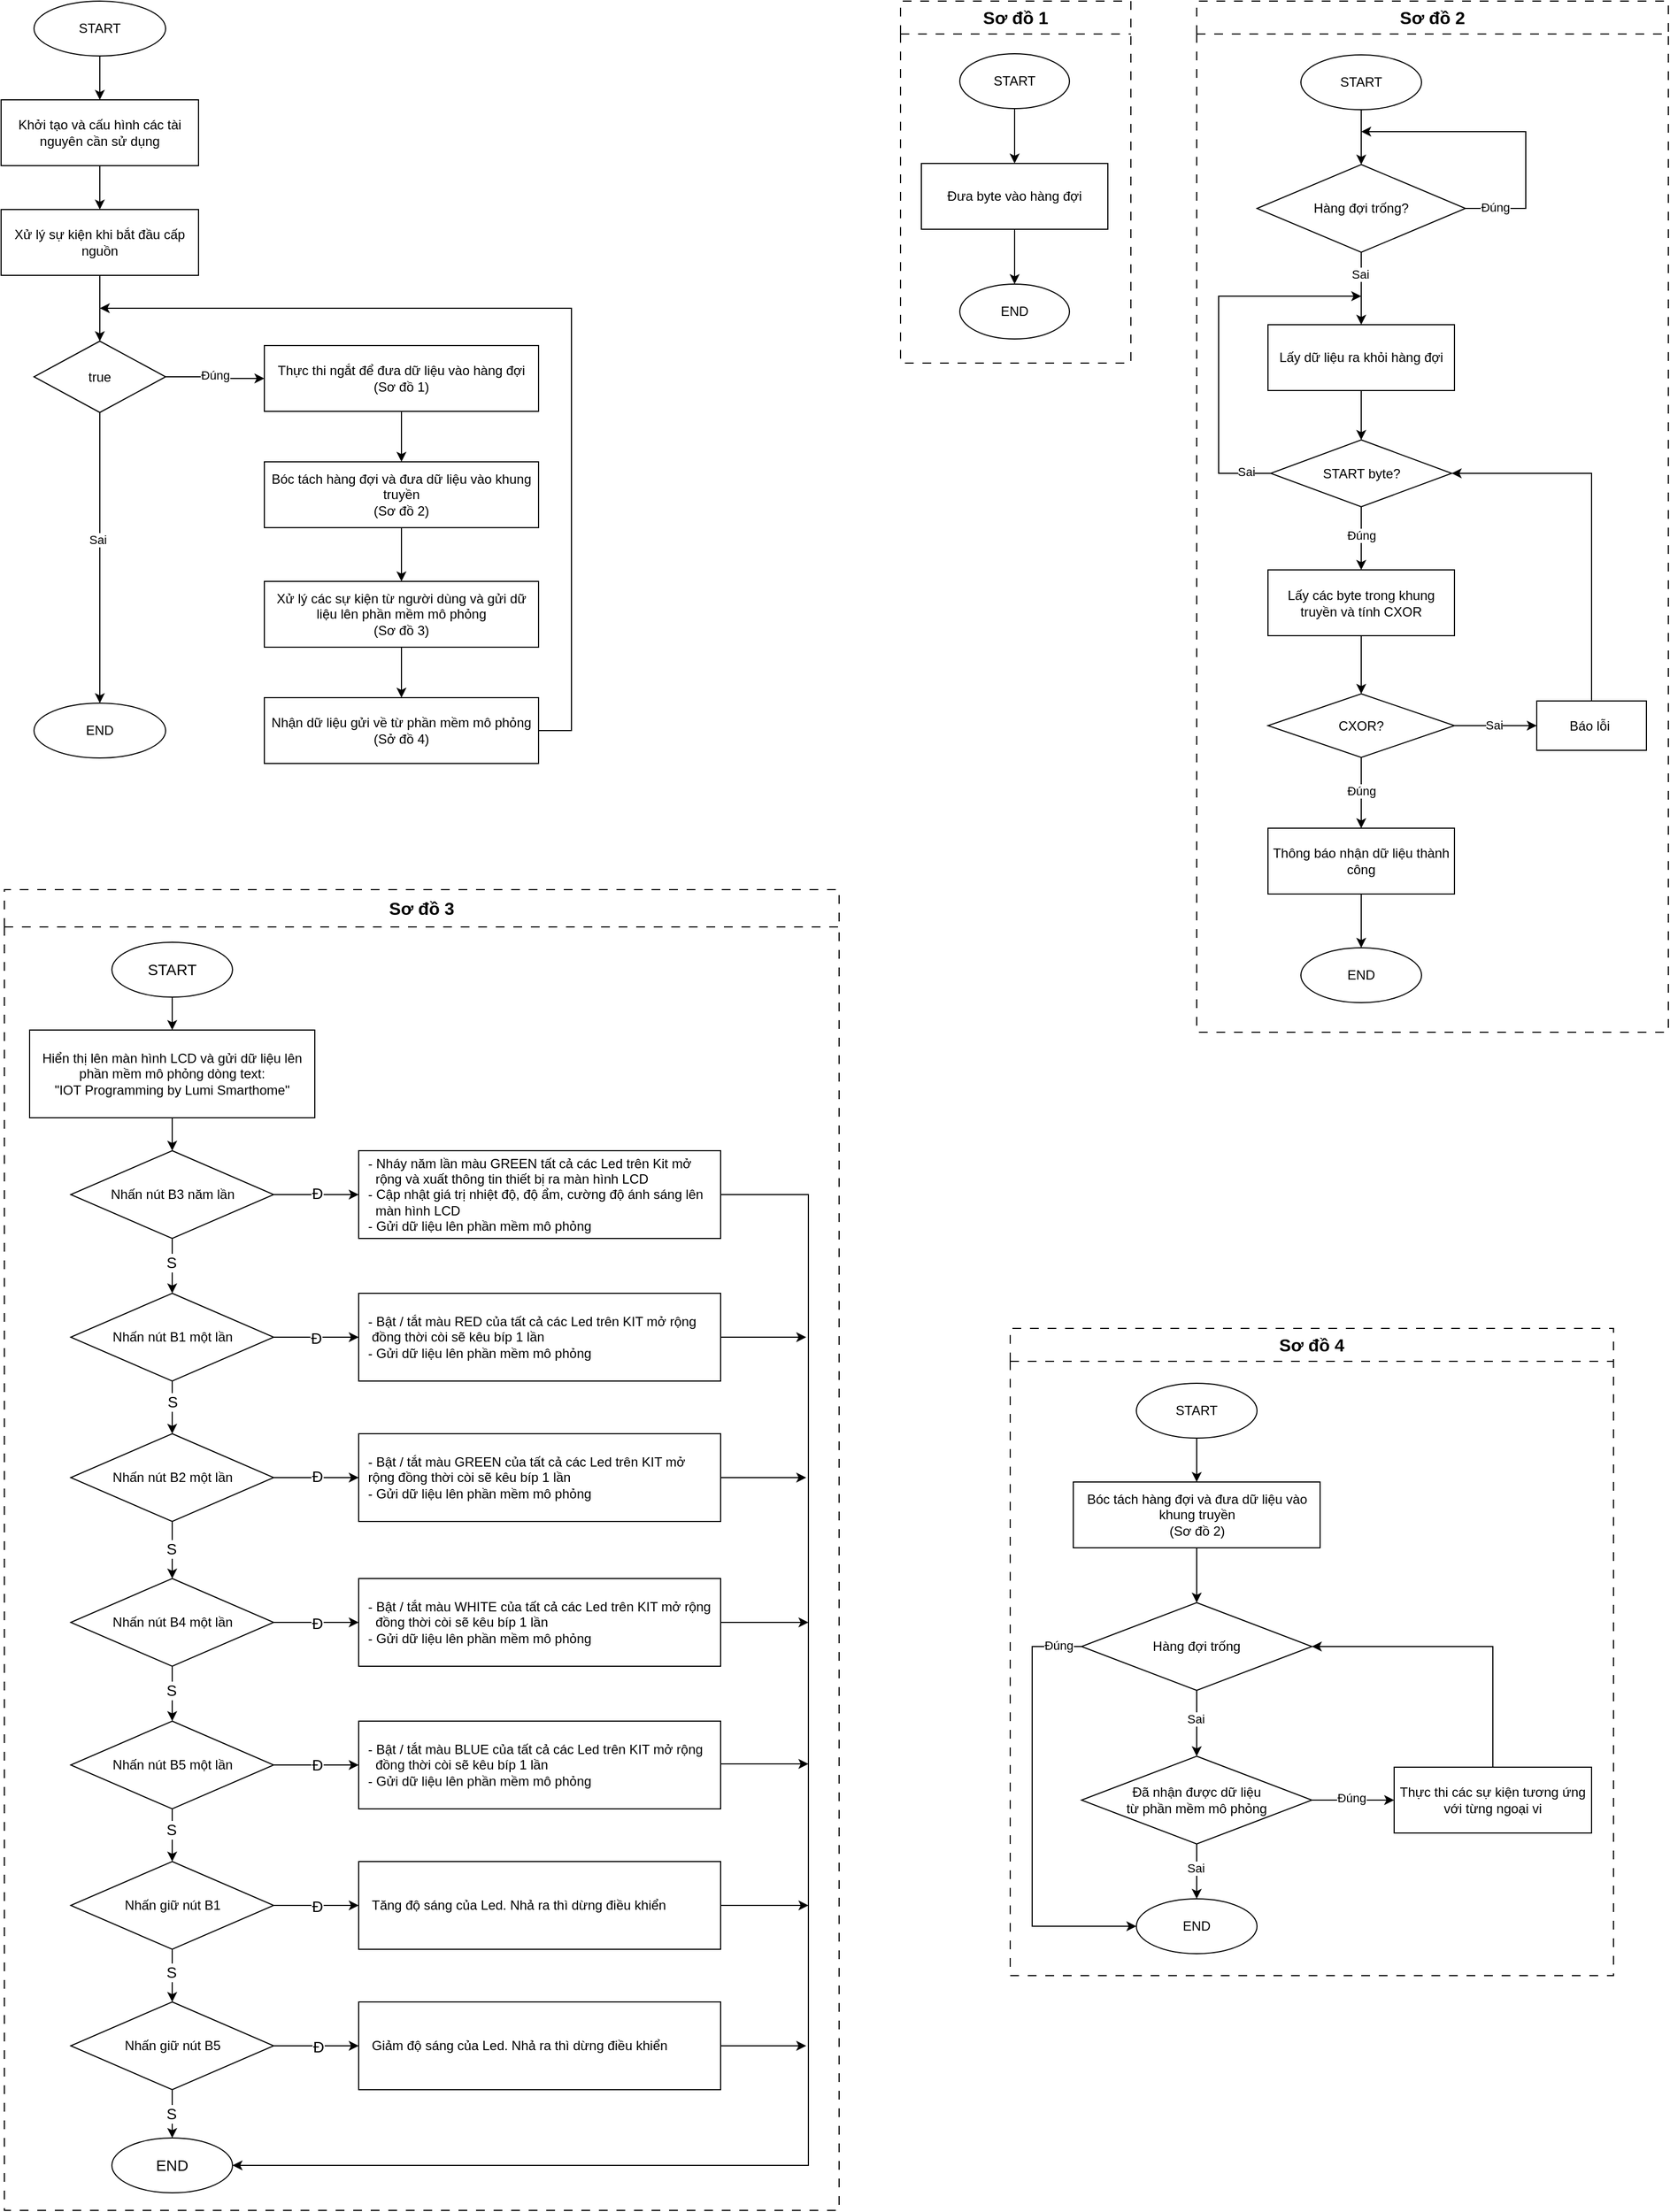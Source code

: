 <mxfile version="23.1.5" type="device">
  <diagram name="Page-1" id="ZgrFGK6Iuj5QVa490Wp9">
    <mxGraphModel dx="880" dy="532" grid="1" gridSize="10" guides="1" tooltips="1" connect="1" arrows="1" fold="1" page="1" pageScale="1" pageWidth="827" pageHeight="1169" math="0" shadow="0">
      <root>
        <mxCell id="0" />
        <mxCell id="1" parent="0" />
        <mxCell id="T24_Zk7rRwI4Qk3dUM36-6" value="&lt;font style=&quot;font-size: 16px;&quot;&gt;Sơ đồ 1&lt;/font&gt;" style="swimlane;whiteSpace=wrap;html=1;dashed=1;dashPattern=8 8;startSize=30;" parent="1" vertex="1">
          <mxGeometry x="850" y="20" width="210" height="330" as="geometry" />
        </mxCell>
        <mxCell id="T24_Zk7rRwI4Qk3dUM36-37" value="" style="group" parent="1" vertex="1" connectable="0">
          <mxGeometry x="30" y="20" width="520" height="695" as="geometry" />
        </mxCell>
        <mxCell id="T24_Zk7rRwI4Qk3dUM36-9" value="START" style="ellipse;whiteSpace=wrap;html=1;" parent="T24_Zk7rRwI4Qk3dUM36-37" vertex="1">
          <mxGeometry x="30" width="120" height="50" as="geometry" />
        </mxCell>
        <mxCell id="T24_Zk7rRwI4Qk3dUM36-10" value="Khởi tạo và cấu hình các tài nguyên cần sử dụng" style="rounded=0;whiteSpace=wrap;html=1;" parent="T24_Zk7rRwI4Qk3dUM36-37" vertex="1">
          <mxGeometry y="90" width="180" height="60" as="geometry" />
        </mxCell>
        <mxCell id="T24_Zk7rRwI4Qk3dUM36-11" value="" style="edgeStyle=orthogonalEdgeStyle;rounded=0;orthogonalLoop=1;jettySize=auto;html=1;" parent="T24_Zk7rRwI4Qk3dUM36-37" source="T24_Zk7rRwI4Qk3dUM36-9" target="T24_Zk7rRwI4Qk3dUM36-10" edge="1">
          <mxGeometry relative="1" as="geometry" />
        </mxCell>
        <mxCell id="T24_Zk7rRwI4Qk3dUM36-12" value="" style="edgeStyle=orthogonalEdgeStyle;rounded=0;orthogonalLoop=1;jettySize=auto;html=1;" parent="T24_Zk7rRwI4Qk3dUM36-37" target="T24_Zk7rRwI4Qk3dUM36-13" edge="1">
          <mxGeometry relative="1" as="geometry">
            <mxPoint x="90" y="230" as="sourcePoint" />
          </mxGeometry>
        </mxCell>
        <mxCell id="T24_Zk7rRwI4Qk3dUM36-13" value="Xử lý sự kiện khi bắt đầu cấp nguồn" style="rounded=0;whiteSpace=wrap;html=1;" parent="T24_Zk7rRwI4Qk3dUM36-37" vertex="1">
          <mxGeometry y="190" width="180" height="60" as="geometry" />
        </mxCell>
        <mxCell id="T24_Zk7rRwI4Qk3dUM36-14" style="edgeStyle=orthogonalEdgeStyle;rounded=0;orthogonalLoop=1;jettySize=auto;html=1;exitX=0.5;exitY=1;exitDx=0;exitDy=0;entryX=0.5;entryY=0;entryDx=0;entryDy=0;" parent="T24_Zk7rRwI4Qk3dUM36-37" source="T24_Zk7rRwI4Qk3dUM36-10" target="T24_Zk7rRwI4Qk3dUM36-13" edge="1">
          <mxGeometry relative="1" as="geometry" />
        </mxCell>
        <mxCell id="T24_Zk7rRwI4Qk3dUM36-15" value="Thực thi ngắt để đưa dữ liệu vào hàng đợi&lt;br&gt;(Sơ đồ 1)" style="rounded=0;whiteSpace=wrap;html=1;" parent="T24_Zk7rRwI4Qk3dUM36-37" vertex="1">
          <mxGeometry x="240" y="314" width="250" height="60" as="geometry" />
        </mxCell>
        <mxCell id="T24_Zk7rRwI4Qk3dUM36-16" style="edgeStyle=orthogonalEdgeStyle;rounded=0;orthogonalLoop=1;jettySize=auto;html=1;exitX=1;exitY=0.5;exitDx=0;exitDy=0;entryX=0;entryY=0.5;entryDx=0;entryDy=0;" parent="T24_Zk7rRwI4Qk3dUM36-37" source="T24_Zk7rRwI4Qk3dUM36-20" target="T24_Zk7rRwI4Qk3dUM36-15" edge="1">
          <mxGeometry relative="1" as="geometry" />
        </mxCell>
        <mxCell id="T24_Zk7rRwI4Qk3dUM36-17" value="Đúng" style="edgeLabel;html=1;align=center;verticalAlign=middle;resizable=0;points=[];" parent="T24_Zk7rRwI4Qk3dUM36-16" vertex="1" connectable="0">
          <mxGeometry x="0.011" y="1" relative="1" as="geometry">
            <mxPoint y="-2" as="offset" />
          </mxGeometry>
        </mxCell>
        <mxCell id="T24_Zk7rRwI4Qk3dUM36-20" value="true" style="rhombus;whiteSpace=wrap;html=1;" parent="T24_Zk7rRwI4Qk3dUM36-37" vertex="1">
          <mxGeometry x="30" y="310" width="120" height="65" as="geometry" />
        </mxCell>
        <mxCell id="T24_Zk7rRwI4Qk3dUM36-21" style="edgeStyle=orthogonalEdgeStyle;rounded=0;orthogonalLoop=1;jettySize=auto;html=1;exitX=0.5;exitY=1;exitDx=0;exitDy=0;entryX=0.5;entryY=0;entryDx=0;entryDy=0;" parent="T24_Zk7rRwI4Qk3dUM36-37" source="T24_Zk7rRwI4Qk3dUM36-13" target="T24_Zk7rRwI4Qk3dUM36-20" edge="1">
          <mxGeometry relative="1" as="geometry" />
        </mxCell>
        <mxCell id="T24_Zk7rRwI4Qk3dUM36-23" value="END" style="ellipse;whiteSpace=wrap;html=1;" parent="T24_Zk7rRwI4Qk3dUM36-37" vertex="1">
          <mxGeometry x="30" y="640" width="120" height="50" as="geometry" />
        </mxCell>
        <mxCell id="T24_Zk7rRwI4Qk3dUM36-18" style="edgeStyle=orthogonalEdgeStyle;rounded=0;orthogonalLoop=1;jettySize=auto;html=1;exitX=0.5;exitY=1;exitDx=0;exitDy=0;entryX=0.5;entryY=0;entryDx=0;entryDy=0;" parent="T24_Zk7rRwI4Qk3dUM36-37" source="T24_Zk7rRwI4Qk3dUM36-20" target="T24_Zk7rRwI4Qk3dUM36-23" edge="1">
          <mxGeometry relative="1" as="geometry">
            <mxPoint x="90" y="530" as="targetPoint" />
          </mxGeometry>
        </mxCell>
        <mxCell id="T24_Zk7rRwI4Qk3dUM36-19" value="Sai" style="edgeLabel;html=1;align=center;verticalAlign=middle;resizable=0;points=[];" parent="T24_Zk7rRwI4Qk3dUM36-18" vertex="1" connectable="0">
          <mxGeometry x="-0.129" y="-2" relative="1" as="geometry">
            <mxPoint as="offset" />
          </mxGeometry>
        </mxCell>
        <mxCell id="T24_Zk7rRwI4Qk3dUM36-26" value="Bóc tách hàng đợi và đưa dữ liệu vào khung truyền&lt;br&gt;(Sơ đồ 2)" style="rounded=0;whiteSpace=wrap;html=1;" parent="T24_Zk7rRwI4Qk3dUM36-37" vertex="1">
          <mxGeometry x="240" y="420" width="250" height="60" as="geometry" />
        </mxCell>
        <mxCell id="T24_Zk7rRwI4Qk3dUM36-27" value="" style="edgeStyle=orthogonalEdgeStyle;rounded=0;orthogonalLoop=1;jettySize=auto;html=1;" parent="T24_Zk7rRwI4Qk3dUM36-37" source="T24_Zk7rRwI4Qk3dUM36-15" target="T24_Zk7rRwI4Qk3dUM36-26" edge="1">
          <mxGeometry relative="1" as="geometry" />
        </mxCell>
        <mxCell id="T24_Zk7rRwI4Qk3dUM36-29" value="Xử lý các sự kiện từ người dùng và gửi dữ liệu lên phần mềm mô phỏng&lt;br&gt;(Sơ đồ 3)" style="rounded=0;whiteSpace=wrap;html=1;" parent="T24_Zk7rRwI4Qk3dUM36-37" vertex="1">
          <mxGeometry x="240" y="529" width="250" height="60" as="geometry" />
        </mxCell>
        <mxCell id="T24_Zk7rRwI4Qk3dUM36-31" value="" style="edgeStyle=orthogonalEdgeStyle;rounded=0;orthogonalLoop=1;jettySize=auto;html=1;" parent="T24_Zk7rRwI4Qk3dUM36-37" source="T24_Zk7rRwI4Qk3dUM36-26" target="T24_Zk7rRwI4Qk3dUM36-29" edge="1">
          <mxGeometry relative="1" as="geometry" />
        </mxCell>
        <mxCell id="T24_Zk7rRwI4Qk3dUM36-34" style="edgeStyle=orthogonalEdgeStyle;rounded=0;orthogonalLoop=1;jettySize=auto;html=1;exitX=1;exitY=0.5;exitDx=0;exitDy=0;" parent="T24_Zk7rRwI4Qk3dUM36-37" source="T24_Zk7rRwI4Qk3dUM36-30" edge="1">
          <mxGeometry relative="1" as="geometry">
            <mxPoint x="90" y="280" as="targetPoint" />
            <Array as="points">
              <mxPoint x="520" y="665" />
              <mxPoint x="520" y="280" />
            </Array>
          </mxGeometry>
        </mxCell>
        <mxCell id="T24_Zk7rRwI4Qk3dUM36-30" value="Nhận dữ liệu gửi về từ phần mềm mô phỏng&lt;br&gt;(Sở đồ 4)" style="rounded=0;whiteSpace=wrap;html=1;" parent="T24_Zk7rRwI4Qk3dUM36-37" vertex="1">
          <mxGeometry x="240" y="635" width="250" height="60" as="geometry" />
        </mxCell>
        <mxCell id="T24_Zk7rRwI4Qk3dUM36-32" value="" style="edgeStyle=orthogonalEdgeStyle;rounded=0;orthogonalLoop=1;jettySize=auto;html=1;" parent="T24_Zk7rRwI4Qk3dUM36-37" source="T24_Zk7rRwI4Qk3dUM36-29" target="T24_Zk7rRwI4Qk3dUM36-30" edge="1">
          <mxGeometry relative="1" as="geometry" />
        </mxCell>
        <mxCell id="T24_Zk7rRwI4Qk3dUM36-68" value="&lt;font style=&quot;font-size: 16px;&quot;&gt;Sơ đồ 2&lt;/font&gt;" style="swimlane;whiteSpace=wrap;html=1;dashed=1;dashPattern=8 8;startSize=30;" parent="1" vertex="1">
          <mxGeometry x="1120" y="20" width="430" height="940" as="geometry" />
        </mxCell>
        <mxCell id="T24_Zk7rRwI4Qk3dUM36-130" value="&lt;font style=&quot;font-size: 16px;&quot;&gt;Sơ đồ 3&lt;/font&gt;" style="swimlane;whiteSpace=wrap;html=1;dashed=1;dashPattern=8 8;startSize=34;" parent="1" vertex="1">
          <mxGeometry x="33" y="830" width="761" height="1204" as="geometry" />
        </mxCell>
        <mxCell id="T24_Zk7rRwI4Qk3dUM36-131" value="" style="group" parent="1" vertex="1" connectable="0">
          <mxGeometry x="56" y="878" width="710" height="1140" as="geometry" />
        </mxCell>
        <mxCell id="T24_Zk7rRwI4Qk3dUM36-70" value="&lt;font style=&quot;font-size: 14px;&quot;&gt;START&lt;/font&gt;" style="ellipse;whiteSpace=wrap;html=1;" parent="T24_Zk7rRwI4Qk3dUM36-131" vertex="1">
          <mxGeometry x="75" width="110" height="50" as="geometry" />
        </mxCell>
        <mxCell id="T24_Zk7rRwI4Qk3dUM36-71" value="Nhấn nút B3 năm lần" style="rhombus;whiteSpace=wrap;html=1;" parent="T24_Zk7rRwI4Qk3dUM36-131" vertex="1">
          <mxGeometry x="37.5" y="190" width="185" height="80" as="geometry" />
        </mxCell>
        <mxCell id="T24_Zk7rRwI4Qk3dUM36-72" value="Nhấn nút B1 một lần" style="rhombus;whiteSpace=wrap;html=1;" parent="T24_Zk7rRwI4Qk3dUM36-131" vertex="1">
          <mxGeometry x="37.5" y="320" width="185" height="80" as="geometry" />
        </mxCell>
        <mxCell id="T24_Zk7rRwI4Qk3dUM36-73" style="edgeStyle=orthogonalEdgeStyle;rounded=0;orthogonalLoop=1;jettySize=auto;html=1;exitX=0.5;exitY=1;exitDx=0;exitDy=0;entryX=0.5;entryY=0;entryDx=0;entryDy=0;" parent="T24_Zk7rRwI4Qk3dUM36-131" source="T24_Zk7rRwI4Qk3dUM36-71" target="T24_Zk7rRwI4Qk3dUM36-72" edge="1">
          <mxGeometry relative="1" as="geometry" />
        </mxCell>
        <mxCell id="T24_Zk7rRwI4Qk3dUM36-74" value="&lt;font style=&quot;font-size: 14px;&quot;&gt;S&lt;/font&gt;" style="edgeLabel;html=1;align=center;verticalAlign=middle;resizable=0;points=[];" parent="T24_Zk7rRwI4Qk3dUM36-73" vertex="1" connectable="0">
          <mxGeometry x="-0.12" relative="1" as="geometry">
            <mxPoint x="-1" as="offset" />
          </mxGeometry>
        </mxCell>
        <mxCell id="T24_Zk7rRwI4Qk3dUM36-76" value="Nhấn nút B2 một lần" style="rhombus;whiteSpace=wrap;html=1;" parent="T24_Zk7rRwI4Qk3dUM36-131" vertex="1">
          <mxGeometry x="37.5" y="448" width="185" height="80" as="geometry" />
        </mxCell>
        <mxCell id="T24_Zk7rRwI4Qk3dUM36-77" value="" style="edgeStyle=orthogonalEdgeStyle;rounded=0;orthogonalLoop=1;jettySize=auto;html=1;" parent="T24_Zk7rRwI4Qk3dUM36-131" source="T24_Zk7rRwI4Qk3dUM36-72" target="T24_Zk7rRwI4Qk3dUM36-76" edge="1">
          <mxGeometry relative="1" as="geometry" />
        </mxCell>
        <mxCell id="T24_Zk7rRwI4Qk3dUM36-78" value="Nhấn nút B4 một lần" style="rhombus;whiteSpace=wrap;html=1;" parent="T24_Zk7rRwI4Qk3dUM36-131" vertex="1">
          <mxGeometry x="37.5" y="580" width="185" height="80" as="geometry" />
        </mxCell>
        <mxCell id="T24_Zk7rRwI4Qk3dUM36-79" style="edgeStyle=orthogonalEdgeStyle;rounded=0;orthogonalLoop=1;jettySize=auto;html=1;exitX=0.5;exitY=1;exitDx=0;exitDy=0;entryX=0.5;entryY=0;entryDx=0;entryDy=0;" parent="T24_Zk7rRwI4Qk3dUM36-131" source="T24_Zk7rRwI4Qk3dUM36-76" target="T24_Zk7rRwI4Qk3dUM36-78" edge="1">
          <mxGeometry relative="1" as="geometry" />
        </mxCell>
        <mxCell id="T24_Zk7rRwI4Qk3dUM36-80" value="&lt;font style=&quot;font-size: 14px;&quot;&gt;S&lt;/font&gt;" style="edgeLabel;html=1;align=center;verticalAlign=middle;resizable=0;points=[];" parent="T24_Zk7rRwI4Qk3dUM36-79" vertex="1" connectable="0">
          <mxGeometry x="-0.038" y="-2" relative="1" as="geometry">
            <mxPoint x="1" as="offset" />
          </mxGeometry>
        </mxCell>
        <mxCell id="T24_Zk7rRwI4Qk3dUM36-81" value="Nhấn nút B5 một lần" style="rhombus;whiteSpace=wrap;html=1;" parent="T24_Zk7rRwI4Qk3dUM36-131" vertex="1">
          <mxGeometry x="37.5" y="710" width="185" height="80" as="geometry" />
        </mxCell>
        <mxCell id="T24_Zk7rRwI4Qk3dUM36-82" style="edgeStyle=orthogonalEdgeStyle;rounded=0;orthogonalLoop=1;jettySize=auto;html=1;exitX=0.5;exitY=1;exitDx=0;exitDy=0;entryX=0.5;entryY=0;entryDx=0;entryDy=0;" parent="T24_Zk7rRwI4Qk3dUM36-131" source="T24_Zk7rRwI4Qk3dUM36-78" target="T24_Zk7rRwI4Qk3dUM36-81" edge="1">
          <mxGeometry relative="1" as="geometry" />
        </mxCell>
        <mxCell id="T24_Zk7rRwI4Qk3dUM36-83" value="&lt;font style=&quot;font-size: 14px;&quot;&gt;S&lt;/font&gt;" style="edgeLabel;html=1;align=center;verticalAlign=middle;resizable=0;points=[];" parent="T24_Zk7rRwI4Qk3dUM36-82" vertex="1" connectable="0">
          <mxGeometry x="-0.12" relative="1" as="geometry">
            <mxPoint x="-1" as="offset" />
          </mxGeometry>
        </mxCell>
        <mxCell id="T24_Zk7rRwI4Qk3dUM36-85" value="Nhấn giữ nút B1" style="rhombus;whiteSpace=wrap;html=1;" parent="T24_Zk7rRwI4Qk3dUM36-131" vertex="1">
          <mxGeometry x="37.5" y="838" width="185" height="80" as="geometry" />
        </mxCell>
        <mxCell id="T24_Zk7rRwI4Qk3dUM36-86" value="" style="edgeStyle=orthogonalEdgeStyle;rounded=0;orthogonalLoop=1;jettySize=auto;html=1;" parent="T24_Zk7rRwI4Qk3dUM36-131" source="T24_Zk7rRwI4Qk3dUM36-81" target="T24_Zk7rRwI4Qk3dUM36-85" edge="1">
          <mxGeometry relative="1" as="geometry" />
        </mxCell>
        <mxCell id="T24_Zk7rRwI4Qk3dUM36-87" value="Nhấn giữ nút B5" style="rhombus;whiteSpace=wrap;html=1;" parent="T24_Zk7rRwI4Qk3dUM36-131" vertex="1">
          <mxGeometry x="37.5" y="966" width="185" height="80" as="geometry" />
        </mxCell>
        <mxCell id="T24_Zk7rRwI4Qk3dUM36-88" style="edgeStyle=orthogonalEdgeStyle;rounded=0;orthogonalLoop=1;jettySize=auto;html=1;exitX=0.5;exitY=1;exitDx=0;exitDy=0;entryX=0.5;entryY=0;entryDx=0;entryDy=0;" parent="T24_Zk7rRwI4Qk3dUM36-131" source="T24_Zk7rRwI4Qk3dUM36-85" target="T24_Zk7rRwI4Qk3dUM36-87" edge="1">
          <mxGeometry relative="1" as="geometry" />
        </mxCell>
        <mxCell id="T24_Zk7rRwI4Qk3dUM36-89" value="&lt;font style=&quot;font-size: 14px;&quot;&gt;S&lt;/font&gt;" style="edgeLabel;html=1;align=center;verticalAlign=middle;resizable=0;points=[];" parent="T24_Zk7rRwI4Qk3dUM36-88" vertex="1" connectable="0">
          <mxGeometry x="-0.125" relative="1" as="geometry">
            <mxPoint x="-1" as="offset" />
          </mxGeometry>
        </mxCell>
        <mxCell id="T24_Zk7rRwI4Qk3dUM36-90" value="Hiển thị lên màn hình LCD và gửi dữ liệu lên phần mềm mô phỏng dòng text:&lt;br&gt;&quot;IOT Programming by Lumi Smarthome&quot;" style="shape=note;whiteSpace=wrap;html=1;backgroundOutline=1;darkOpacity=0.05;direction=south;size=0;" parent="T24_Zk7rRwI4Qk3dUM36-131" vertex="1">
          <mxGeometry y="80" width="260" height="80" as="geometry" />
        </mxCell>
        <mxCell id="T24_Zk7rRwI4Qk3dUM36-91" value="&lt;font style=&quot;font-size: 14px;&quot;&gt;END&lt;/font&gt;" style="ellipse;whiteSpace=wrap;html=1;" parent="T24_Zk7rRwI4Qk3dUM36-131" vertex="1">
          <mxGeometry x="75" y="1090" width="110" height="50" as="geometry" />
        </mxCell>
        <mxCell id="T24_Zk7rRwI4Qk3dUM36-92" style="edgeStyle=orthogonalEdgeStyle;rounded=0;orthogonalLoop=1;jettySize=auto;html=1;exitX=0;exitY=0;exitDx=40;exitDy=0;exitPerimeter=0;entryX=1;entryY=0.5;entryDx=0;entryDy=0;" parent="T24_Zk7rRwI4Qk3dUM36-131" source="T24_Zk7rRwI4Qk3dUM36-93" target="T24_Zk7rRwI4Qk3dUM36-91" edge="1">
          <mxGeometry relative="1" as="geometry">
            <mxPoint x="480" y="290" as="targetPoint" />
            <Array as="points">
              <mxPoint x="710" y="230" />
              <mxPoint x="710" y="1115" />
            </Array>
          </mxGeometry>
        </mxCell>
        <mxCell id="T24_Zk7rRwI4Qk3dUM36-93" value="&amp;nbsp; - Nháy năm lần màu GREEN tất cả các Led trên Kit mở&amp;nbsp; &amp;nbsp; &amp;nbsp; &amp;nbsp; &amp;nbsp; &amp;nbsp; rộng và xuất thông tin thiết bị ra màn hình LCD&lt;br style=&quot;&quot;&gt;&lt;span style=&quot;background-color: initial;&quot;&gt;&amp;nbsp; - Cập nhật giá trị nhiệt độ, độ ẩm, cường độ ánh sáng lên&amp;nbsp; &amp;nbsp; &amp;nbsp; &amp;nbsp; màn hình LCD&lt;br&gt;&amp;nbsp; - Gửi dữ liệu lên phần mềm mô phỏng&lt;br&gt;&lt;/span&gt;" style="shape=note;whiteSpace=wrap;html=1;backgroundOutline=1;darkOpacity=0.05;direction=south;align=left;size=0;" parent="T24_Zk7rRwI4Qk3dUM36-131" vertex="1">
          <mxGeometry x="300" y="190" width="330" height="80" as="geometry" />
        </mxCell>
        <mxCell id="T24_Zk7rRwI4Qk3dUM36-94" style="edgeStyle=orthogonalEdgeStyle;rounded=0;orthogonalLoop=1;jettySize=auto;html=1;exitX=0;exitY=0;exitDx=40;exitDy=0;exitPerimeter=0;" parent="T24_Zk7rRwI4Qk3dUM36-131" source="T24_Zk7rRwI4Qk3dUM36-95" edge="1">
          <mxGeometry relative="1" as="geometry">
            <mxPoint x="710" y="878" as="targetPoint" />
          </mxGeometry>
        </mxCell>
        <mxCell id="T24_Zk7rRwI4Qk3dUM36-95" value="&amp;nbsp; &amp;nbsp;Tăng độ sáng của Led. Nhả ra thì dừng điều khiển" style="shape=note;whiteSpace=wrap;html=1;backgroundOutline=1;darkOpacity=0.05;direction=south;align=left;size=0;" parent="T24_Zk7rRwI4Qk3dUM36-131" vertex="1">
          <mxGeometry x="300" y="838" width="330" height="80" as="geometry" />
        </mxCell>
        <mxCell id="T24_Zk7rRwI4Qk3dUM36-96" style="edgeStyle=orthogonalEdgeStyle;rounded=0;orthogonalLoop=1;jettySize=auto;html=1;exitX=0;exitY=0;exitDx=30;exitDy=0;exitPerimeter=0;" parent="T24_Zk7rRwI4Qk3dUM36-131" edge="1">
          <mxGeometry relative="1" as="geometry">
            <mxPoint x="710" y="749" as="targetPoint" />
            <mxPoint x="630" y="749" as="sourcePoint" />
          </mxGeometry>
        </mxCell>
        <mxCell id="T24_Zk7rRwI4Qk3dUM36-97" value="&amp;nbsp; - Bật / tắt màu BLUE của tất cả các Led trên KIT mở rộng&amp;nbsp; &amp;nbsp; &amp;nbsp; &amp;nbsp; đồng thời còi sẽ kêu bíp 1 lần&lt;br&gt;&amp;nbsp; - Gửi dữ liệu lên phần mềm mô phỏng" style="shape=note;whiteSpace=wrap;html=1;backgroundOutline=1;darkOpacity=0.05;direction=south;align=left;size=0;" parent="T24_Zk7rRwI4Qk3dUM36-131" vertex="1">
          <mxGeometry x="300" y="710" width="330" height="80" as="geometry" />
        </mxCell>
        <mxCell id="T24_Zk7rRwI4Qk3dUM36-98" style="edgeStyle=orthogonalEdgeStyle;rounded=0;orthogonalLoop=1;jettySize=auto;html=1;exitX=0;exitY=0;exitDx=30;exitDy=0;exitPerimeter=0;" parent="T24_Zk7rRwI4Qk3dUM36-131" edge="1">
          <mxGeometry relative="1" as="geometry">
            <mxPoint x="710" y="620" as="targetPoint" />
            <mxPoint x="630" y="620" as="sourcePoint" />
          </mxGeometry>
        </mxCell>
        <mxCell id="T24_Zk7rRwI4Qk3dUM36-99" value="&amp;nbsp; - Bật / tắt màu WHITE của tất cả các Led trên KIT mở rộng&amp;nbsp; &amp;nbsp; &amp;nbsp; đồng thời còi sẽ kêu bíp 1 lần&lt;br&gt;&amp;nbsp; - Gửi dữ liệu lên phần mềm mô phỏng" style="shape=note;whiteSpace=wrap;html=1;backgroundOutline=1;darkOpacity=0.05;direction=south;align=left;size=0;" parent="T24_Zk7rRwI4Qk3dUM36-131" vertex="1">
          <mxGeometry x="300" y="580" width="330" height="80" as="geometry" />
        </mxCell>
        <mxCell id="T24_Zk7rRwI4Qk3dUM36-100" style="edgeStyle=orthogonalEdgeStyle;rounded=0;orthogonalLoop=1;jettySize=auto;html=1;exitX=0;exitY=0;exitDx=40;exitDy=0;exitPerimeter=0;" parent="T24_Zk7rRwI4Qk3dUM36-131" source="T24_Zk7rRwI4Qk3dUM36-101" edge="1">
          <mxGeometry relative="1" as="geometry">
            <mxPoint x="708" y="488" as="targetPoint" />
          </mxGeometry>
        </mxCell>
        <mxCell id="T24_Zk7rRwI4Qk3dUM36-101" value="&amp;nbsp; - Bật / tắt màu GREEN của tất cả các Led trên KIT mở&amp;nbsp; &amp;nbsp; &amp;nbsp; &amp;nbsp; &amp;nbsp; &amp;nbsp; rộng đồng thời còi sẽ kêu bíp 1 lần&lt;br&gt;&amp;nbsp; - Gửi dữ liệu lên phần mềm mô phỏng" style="shape=note;whiteSpace=wrap;html=1;backgroundOutline=1;darkOpacity=0.05;direction=south;align=left;size=0;" parent="T24_Zk7rRwI4Qk3dUM36-131" vertex="1">
          <mxGeometry x="300" y="448" width="330" height="80" as="geometry" />
        </mxCell>
        <mxCell id="T24_Zk7rRwI4Qk3dUM36-102" style="edgeStyle=orthogonalEdgeStyle;rounded=0;orthogonalLoop=1;jettySize=auto;html=1;exitX=0;exitY=0;exitDx=40;exitDy=0;exitPerimeter=0;" parent="T24_Zk7rRwI4Qk3dUM36-131" source="T24_Zk7rRwI4Qk3dUM36-103" edge="1">
          <mxGeometry relative="1" as="geometry">
            <mxPoint x="708" y="360" as="targetPoint" />
          </mxGeometry>
        </mxCell>
        <mxCell id="T24_Zk7rRwI4Qk3dUM36-103" value="&lt;div&gt;&amp;nbsp; - Bật / tắt màu RED của tất cả các Led trên KIT mở rộng&amp;nbsp; &amp;nbsp; &amp;nbsp; &amp;nbsp; &amp;nbsp;đồng thời còi sẽ kêu bíp 1 lần&lt;/div&gt;&amp;nbsp; - Gửi dữ liệu lên phần mềm mô phỏng" style="shape=note;whiteSpace=wrap;html=1;backgroundOutline=1;darkOpacity=0.05;direction=south;align=left;size=0;" parent="T24_Zk7rRwI4Qk3dUM36-131" vertex="1">
          <mxGeometry x="300" y="320" width="330" height="80" as="geometry" />
        </mxCell>
        <mxCell id="T24_Zk7rRwI4Qk3dUM36-104" style="edgeStyle=orthogonalEdgeStyle;rounded=0;orthogonalLoop=1;jettySize=auto;html=1;exitX=0;exitY=0;exitDx=40;exitDy=0;exitPerimeter=0;" parent="T24_Zk7rRwI4Qk3dUM36-131" source="T24_Zk7rRwI4Qk3dUM36-105" edge="1">
          <mxGeometry relative="1" as="geometry">
            <mxPoint x="708" y="1006" as="targetPoint" />
          </mxGeometry>
        </mxCell>
        <mxCell id="T24_Zk7rRwI4Qk3dUM36-105" value="&amp;nbsp; &amp;nbsp;Giảm độ sáng của Led. Nhả ra thì dừng điều khiển" style="shape=note;whiteSpace=wrap;html=1;backgroundOutline=1;darkOpacity=0.05;direction=south;align=left;size=0;" parent="T24_Zk7rRwI4Qk3dUM36-131" vertex="1">
          <mxGeometry x="300" y="966" width="330" height="80" as="geometry" />
        </mxCell>
        <mxCell id="T24_Zk7rRwI4Qk3dUM36-106" style="edgeStyle=orthogonalEdgeStyle;rounded=0;orthogonalLoop=1;jettySize=auto;html=1;exitX=0.5;exitY=1;exitDx=0;exitDy=0;entryX=0.5;entryY=0;entryDx=0;entryDy=0;" parent="T24_Zk7rRwI4Qk3dUM36-131" source="T24_Zk7rRwI4Qk3dUM36-87" target="T24_Zk7rRwI4Qk3dUM36-91" edge="1">
          <mxGeometry relative="1" as="geometry" />
        </mxCell>
        <mxCell id="T24_Zk7rRwI4Qk3dUM36-107" value="&lt;font style=&quot;font-size: 14px;&quot;&gt;S&lt;/font&gt;" style="edgeLabel;html=1;align=center;verticalAlign=middle;resizable=0;points=[];" parent="T24_Zk7rRwI4Qk3dUM36-106" vertex="1" connectable="0">
          <mxGeometry y="2" relative="1" as="geometry">
            <mxPoint x="-3" as="offset" />
          </mxGeometry>
        </mxCell>
        <mxCell id="T24_Zk7rRwI4Qk3dUM36-108" style="edgeStyle=orthogonalEdgeStyle;rounded=0;orthogonalLoop=1;jettySize=auto;html=1;exitX=0.5;exitY=1;exitDx=0;exitDy=0;entryX=0;entryY=0.5;entryDx=0;entryDy=0;entryPerimeter=0;" parent="T24_Zk7rRwI4Qk3dUM36-131" source="T24_Zk7rRwI4Qk3dUM36-70" target="T24_Zk7rRwI4Qk3dUM36-90" edge="1">
          <mxGeometry relative="1" as="geometry" />
        </mxCell>
        <mxCell id="T24_Zk7rRwI4Qk3dUM36-109" value="" style="endArrow=classic;html=1;rounded=0;" parent="T24_Zk7rRwI4Qk3dUM36-131" edge="1">
          <mxGeometry width="50" height="50" relative="1" as="geometry">
            <mxPoint x="130" y="160" as="sourcePoint" />
            <mxPoint x="130" y="190" as="targetPoint" />
          </mxGeometry>
        </mxCell>
        <mxCell id="T24_Zk7rRwI4Qk3dUM36-110" style="edgeStyle=orthogonalEdgeStyle;rounded=0;orthogonalLoop=1;jettySize=auto;html=1;exitX=1;exitY=0.5;exitDx=0;exitDy=0;entryX=0.5;entryY=1;entryDx=0;entryDy=0;entryPerimeter=0;" parent="T24_Zk7rRwI4Qk3dUM36-131" source="T24_Zk7rRwI4Qk3dUM36-71" target="T24_Zk7rRwI4Qk3dUM36-93" edge="1">
          <mxGeometry relative="1" as="geometry" />
        </mxCell>
        <mxCell id="T24_Zk7rRwI4Qk3dUM36-111" value="&lt;span style=&quot;font-size: 14px;&quot;&gt;Đ&lt;/span&gt;" style="edgeLabel;html=1;align=center;verticalAlign=middle;resizable=0;points=[];" parent="T24_Zk7rRwI4Qk3dUM36-110" vertex="1" connectable="0">
          <mxGeometry x="-0.006" y="1" relative="1" as="geometry">
            <mxPoint x="1" as="offset" />
          </mxGeometry>
        </mxCell>
        <mxCell id="T24_Zk7rRwI4Qk3dUM36-112" style="edgeStyle=orthogonalEdgeStyle;rounded=0;orthogonalLoop=1;jettySize=auto;html=1;exitX=1;exitY=0.5;exitDx=0;exitDy=0;entryX=0.5;entryY=1;entryDx=0;entryDy=0;entryPerimeter=0;" parent="T24_Zk7rRwI4Qk3dUM36-131" source="T24_Zk7rRwI4Qk3dUM36-72" target="T24_Zk7rRwI4Qk3dUM36-103" edge="1">
          <mxGeometry relative="1" as="geometry" />
        </mxCell>
        <mxCell id="T24_Zk7rRwI4Qk3dUM36-113" value="&lt;span style=&quot;font-size: 14px;&quot;&gt;Đ&lt;/span&gt;" style="edgeLabel;html=1;align=center;verticalAlign=middle;resizable=0;points=[];" parent="T24_Zk7rRwI4Qk3dUM36-112" vertex="1" connectable="0">
          <mxGeometry x="-0.032" y="-1" relative="1" as="geometry">
            <mxPoint x="1" as="offset" />
          </mxGeometry>
        </mxCell>
        <mxCell id="T24_Zk7rRwI4Qk3dUM36-114" style="edgeStyle=orthogonalEdgeStyle;rounded=0;orthogonalLoop=1;jettySize=auto;html=1;exitX=1;exitY=0.5;exitDx=0;exitDy=0;entryX=0.5;entryY=1;entryDx=0;entryDy=0;entryPerimeter=0;" parent="T24_Zk7rRwI4Qk3dUM36-131" source="T24_Zk7rRwI4Qk3dUM36-76" target="T24_Zk7rRwI4Qk3dUM36-101" edge="1">
          <mxGeometry relative="1" as="geometry" />
        </mxCell>
        <mxCell id="T24_Zk7rRwI4Qk3dUM36-115" value="&lt;span style=&quot;font-size: 14px;&quot;&gt;Đ&lt;/span&gt;" style="edgeLabel;html=1;align=center;verticalAlign=middle;resizable=0;points=[];" parent="T24_Zk7rRwI4Qk3dUM36-114" vertex="1" connectable="0">
          <mxGeometry x="-0.006" y="1" relative="1" as="geometry">
            <mxPoint x="1" as="offset" />
          </mxGeometry>
        </mxCell>
        <mxCell id="T24_Zk7rRwI4Qk3dUM36-116" style="edgeStyle=orthogonalEdgeStyle;rounded=0;orthogonalLoop=1;jettySize=auto;html=1;exitX=1;exitY=0.5;exitDx=0;exitDy=0;entryX=0.5;entryY=1;entryDx=0;entryDy=0;entryPerimeter=0;" parent="T24_Zk7rRwI4Qk3dUM36-131" source="T24_Zk7rRwI4Qk3dUM36-78" target="T24_Zk7rRwI4Qk3dUM36-99" edge="1">
          <mxGeometry relative="1" as="geometry" />
        </mxCell>
        <mxCell id="T24_Zk7rRwI4Qk3dUM36-117" value="&lt;font style=&quot;font-size: 14px;&quot;&gt;Đ&lt;/font&gt;" style="edgeLabel;html=1;align=center;verticalAlign=middle;resizable=0;points=[];" parent="T24_Zk7rRwI4Qk3dUM36-116" vertex="1" connectable="0">
          <mxGeometry x="-0.006" y="-1" relative="1" as="geometry">
            <mxPoint x="1" as="offset" />
          </mxGeometry>
        </mxCell>
        <mxCell id="T24_Zk7rRwI4Qk3dUM36-118" style="edgeStyle=orthogonalEdgeStyle;rounded=0;orthogonalLoop=1;jettySize=auto;html=1;exitX=1;exitY=0.5;exitDx=0;exitDy=0;entryX=0.5;entryY=1;entryDx=0;entryDy=0;entryPerimeter=0;" parent="T24_Zk7rRwI4Qk3dUM36-131" source="T24_Zk7rRwI4Qk3dUM36-81" target="T24_Zk7rRwI4Qk3dUM36-97" edge="1">
          <mxGeometry relative="1" as="geometry" />
        </mxCell>
        <mxCell id="T24_Zk7rRwI4Qk3dUM36-119" value="&lt;font style=&quot;font-size: 14px;&quot;&gt;Đ&lt;/font&gt;" style="edgeLabel;html=1;align=center;verticalAlign=middle;resizable=0;points=[];" parent="T24_Zk7rRwI4Qk3dUM36-118" vertex="1" connectable="0">
          <mxGeometry x="-0.006" relative="1" as="geometry">
            <mxPoint x="1" as="offset" />
          </mxGeometry>
        </mxCell>
        <mxCell id="T24_Zk7rRwI4Qk3dUM36-120" style="edgeStyle=orthogonalEdgeStyle;rounded=0;orthogonalLoop=1;jettySize=auto;html=1;exitX=1;exitY=0.5;exitDx=0;exitDy=0;entryX=0.5;entryY=1;entryDx=0;entryDy=0;entryPerimeter=0;" parent="T24_Zk7rRwI4Qk3dUM36-131" source="T24_Zk7rRwI4Qk3dUM36-85" target="T24_Zk7rRwI4Qk3dUM36-95" edge="1">
          <mxGeometry relative="1" as="geometry" />
        </mxCell>
        <mxCell id="T24_Zk7rRwI4Qk3dUM36-121" value="&lt;span style=&quot;font-size: 14px;&quot;&gt;Đ&lt;/span&gt;" style="edgeLabel;html=1;align=center;verticalAlign=middle;resizable=0;points=[];" parent="T24_Zk7rRwI4Qk3dUM36-120" vertex="1" connectable="0">
          <mxGeometry x="-0.006" y="-1" relative="1" as="geometry">
            <mxPoint x="1" as="offset" />
          </mxGeometry>
        </mxCell>
        <mxCell id="T24_Zk7rRwI4Qk3dUM36-122" style="edgeStyle=orthogonalEdgeStyle;rounded=0;orthogonalLoop=1;jettySize=auto;html=1;exitX=1;exitY=0.5;exitDx=0;exitDy=0;entryX=0.5;entryY=1;entryDx=0;entryDy=0;entryPerimeter=0;" parent="T24_Zk7rRwI4Qk3dUM36-131" source="T24_Zk7rRwI4Qk3dUM36-87" target="T24_Zk7rRwI4Qk3dUM36-105" edge="1">
          <mxGeometry relative="1" as="geometry" />
        </mxCell>
        <mxCell id="T24_Zk7rRwI4Qk3dUM36-123" value="&lt;span style=&quot;font-size: 14px;&quot;&gt;Đ&lt;/span&gt;" style="edgeLabel;html=1;align=center;verticalAlign=middle;resizable=0;points=[];" parent="T24_Zk7rRwI4Qk3dUM36-122" vertex="1" connectable="0">
          <mxGeometry x="0.045" y="-1" relative="1" as="geometry">
            <mxPoint as="offset" />
          </mxGeometry>
        </mxCell>
        <mxCell id="T24_Zk7rRwI4Qk3dUM36-126" value="&lt;font style=&quot;font-size: 14px;&quot;&gt;S&lt;/font&gt;" style="edgeLabel;html=1;align=center;verticalAlign=middle;resizable=0;points=[];" parent="T24_Zk7rRwI4Qk3dUM36-131" vertex="1" connectable="0">
          <mxGeometry x="130" y="419.185" as="geometry" />
        </mxCell>
        <mxCell id="T24_Zk7rRwI4Qk3dUM36-129" value="&lt;font style=&quot;font-size: 14px;&quot;&gt;S&lt;/font&gt;" style="edgeLabel;html=1;align=center;verticalAlign=middle;resizable=0;points=[];" parent="T24_Zk7rRwI4Qk3dUM36-131" vertex="1" connectable="0">
          <mxGeometry x="142" y="693.222" as="geometry">
            <mxPoint x="-13" y="116" as="offset" />
          </mxGeometry>
        </mxCell>
        <mxCell id="T24_Zk7rRwI4Qk3dUM36-132" value="" style="group" parent="1" vertex="1" connectable="0">
          <mxGeometry x="1140" y="69" width="390" height="864" as="geometry" />
        </mxCell>
        <mxCell id="T24_Zk7rRwI4Qk3dUM36-38" value="START" style="ellipse;whiteSpace=wrap;html=1;" parent="T24_Zk7rRwI4Qk3dUM36-132" vertex="1">
          <mxGeometry x="75" width="110" height="50" as="geometry" />
        </mxCell>
        <mxCell id="T24_Zk7rRwI4Qk3dUM36-41" style="edgeStyle=orthogonalEdgeStyle;rounded=0;orthogonalLoop=1;jettySize=auto;html=1;exitX=1;exitY=0.5;exitDx=0;exitDy=0;" parent="T24_Zk7rRwI4Qk3dUM36-132" source="T24_Zk7rRwI4Qk3dUM36-39" edge="1">
          <mxGeometry relative="1" as="geometry">
            <mxPoint x="130" y="70" as="targetPoint" />
            <Array as="points">
              <mxPoint x="280" y="140" />
              <mxPoint x="280" y="70" />
            </Array>
          </mxGeometry>
        </mxCell>
        <mxCell id="T24_Zk7rRwI4Qk3dUM36-46" value="Đúng" style="edgeLabel;html=1;align=center;verticalAlign=middle;resizable=0;points=[];" parent="T24_Zk7rRwI4Qk3dUM36-41" vertex="1" connectable="0">
          <mxGeometry x="-0.834" y="-1" relative="1" as="geometry">
            <mxPoint x="4" y="-2" as="offset" />
          </mxGeometry>
        </mxCell>
        <mxCell id="T24_Zk7rRwI4Qk3dUM36-39" value="Hàng đợi trống?" style="rhombus;whiteSpace=wrap;html=1;" parent="T24_Zk7rRwI4Qk3dUM36-132" vertex="1">
          <mxGeometry x="35" y="100" width="190" height="80" as="geometry" />
        </mxCell>
        <mxCell id="T24_Zk7rRwI4Qk3dUM36-40" value="" style="edgeStyle=orthogonalEdgeStyle;rounded=0;orthogonalLoop=1;jettySize=auto;html=1;" parent="T24_Zk7rRwI4Qk3dUM36-132" source="T24_Zk7rRwI4Qk3dUM36-38" target="T24_Zk7rRwI4Qk3dUM36-39" edge="1">
          <mxGeometry relative="1" as="geometry" />
        </mxCell>
        <mxCell id="T24_Zk7rRwI4Qk3dUM36-43" value="Lấy dữ liệu ra khỏi hàng đợi" style="rounded=0;whiteSpace=wrap;html=1;" parent="T24_Zk7rRwI4Qk3dUM36-132" vertex="1">
          <mxGeometry x="45" y="246" width="170" height="60" as="geometry" />
        </mxCell>
        <mxCell id="T24_Zk7rRwI4Qk3dUM36-54" value="" style="edgeStyle=orthogonalEdgeStyle;rounded=0;orthogonalLoop=1;jettySize=auto;html=1;" parent="T24_Zk7rRwI4Qk3dUM36-132" source="T24_Zk7rRwI4Qk3dUM36-39" target="T24_Zk7rRwI4Qk3dUM36-43" edge="1">
          <mxGeometry relative="1" as="geometry" />
        </mxCell>
        <mxCell id="T24_Zk7rRwI4Qk3dUM36-65" value="Sai" style="edgeLabel;html=1;align=center;verticalAlign=middle;resizable=0;points=[];" parent="T24_Zk7rRwI4Qk3dUM36-54" vertex="1" connectable="0">
          <mxGeometry x="-0.111" y="-1" relative="1" as="geometry">
            <mxPoint y="-10" as="offset" />
          </mxGeometry>
        </mxCell>
        <mxCell id="T24_Zk7rRwI4Qk3dUM36-45" style="edgeStyle=orthogonalEdgeStyle;rounded=0;orthogonalLoop=1;jettySize=auto;html=1;exitX=0;exitY=0.5;exitDx=0;exitDy=0;" parent="T24_Zk7rRwI4Qk3dUM36-132" source="T24_Zk7rRwI4Qk3dUM36-44" edge="1">
          <mxGeometry relative="1" as="geometry">
            <mxPoint x="130" y="220" as="targetPoint" />
            <Array as="points">
              <mxPoint y="381" />
              <mxPoint y="220" />
            </Array>
          </mxGeometry>
        </mxCell>
        <mxCell id="T24_Zk7rRwI4Qk3dUM36-47" value="Sai" style="edgeLabel;html=1;align=center;verticalAlign=middle;resizable=0;points=[];" parent="T24_Zk7rRwI4Qk3dUM36-45" vertex="1" connectable="0">
          <mxGeometry x="-0.925" y="1" relative="1" as="geometry">
            <mxPoint x="32" as="offset" />
          </mxGeometry>
        </mxCell>
        <mxCell id="T24_Zk7rRwI4Qk3dUM36-66" value="Sai" style="edgeLabel;html=1;align=center;verticalAlign=middle;resizable=0;points=[];" parent="T24_Zk7rRwI4Qk3dUM36-45" vertex="1" connectable="0">
          <mxGeometry x="-0.889" y="1" relative="1" as="geometry">
            <mxPoint x="-4" y="-3" as="offset" />
          </mxGeometry>
        </mxCell>
        <mxCell id="T24_Zk7rRwI4Qk3dUM36-44" value="START byte?" style="rhombus;whiteSpace=wrap;html=1;" parent="T24_Zk7rRwI4Qk3dUM36-132" vertex="1">
          <mxGeometry x="47.5" y="351" width="165" height="61" as="geometry" />
        </mxCell>
        <mxCell id="T24_Zk7rRwI4Qk3dUM36-55" value="" style="edgeStyle=orthogonalEdgeStyle;rounded=0;orthogonalLoop=1;jettySize=auto;html=1;" parent="T24_Zk7rRwI4Qk3dUM36-132" source="T24_Zk7rRwI4Qk3dUM36-43" target="T24_Zk7rRwI4Qk3dUM36-44" edge="1">
          <mxGeometry relative="1" as="geometry" />
        </mxCell>
        <mxCell id="T24_Zk7rRwI4Qk3dUM36-49" value="Lấy các byte trong khung truyền và tính CXOR" style="rounded=0;whiteSpace=wrap;html=1;" parent="T24_Zk7rRwI4Qk3dUM36-132" vertex="1">
          <mxGeometry x="45" y="469.5" width="170" height="60" as="geometry" />
        </mxCell>
        <mxCell id="T24_Zk7rRwI4Qk3dUM36-56" value="" style="edgeStyle=orthogonalEdgeStyle;rounded=0;orthogonalLoop=1;jettySize=auto;html=1;" parent="T24_Zk7rRwI4Qk3dUM36-132" source="T24_Zk7rRwI4Qk3dUM36-44" target="T24_Zk7rRwI4Qk3dUM36-49" edge="1">
          <mxGeometry relative="1" as="geometry" />
        </mxCell>
        <mxCell id="T24_Zk7rRwI4Qk3dUM36-57" value="Đúng" style="edgeLabel;html=1;align=center;verticalAlign=middle;resizable=0;points=[];" parent="T24_Zk7rRwI4Qk3dUM36-56" vertex="1" connectable="0">
          <mxGeometry x="-0.054" relative="1" as="geometry">
            <mxPoint y="-1" as="offset" />
          </mxGeometry>
        </mxCell>
        <mxCell id="T24_Zk7rRwI4Qk3dUM36-50" value="CXOR?" style="rhombus;whiteSpace=wrap;html=1;" parent="T24_Zk7rRwI4Qk3dUM36-132" vertex="1">
          <mxGeometry x="45" y="582.5" width="170" height="58" as="geometry" />
        </mxCell>
        <mxCell id="T24_Zk7rRwI4Qk3dUM36-58" value="" style="edgeStyle=orthogonalEdgeStyle;rounded=0;orthogonalLoop=1;jettySize=auto;html=1;" parent="T24_Zk7rRwI4Qk3dUM36-132" source="T24_Zk7rRwI4Qk3dUM36-49" target="T24_Zk7rRwI4Qk3dUM36-50" edge="1">
          <mxGeometry relative="1" as="geometry" />
        </mxCell>
        <mxCell id="T24_Zk7rRwI4Qk3dUM36-51" value="Thông báo nhận dữ liệu thành công" style="rounded=0;whiteSpace=wrap;html=1;" parent="T24_Zk7rRwI4Qk3dUM36-132" vertex="1">
          <mxGeometry x="45" y="705" width="170" height="60" as="geometry" />
        </mxCell>
        <mxCell id="T24_Zk7rRwI4Qk3dUM36-59" value="" style="edgeStyle=orthogonalEdgeStyle;rounded=0;orthogonalLoop=1;jettySize=auto;html=1;" parent="T24_Zk7rRwI4Qk3dUM36-132" source="T24_Zk7rRwI4Qk3dUM36-50" target="T24_Zk7rRwI4Qk3dUM36-51" edge="1">
          <mxGeometry relative="1" as="geometry" />
        </mxCell>
        <mxCell id="T24_Zk7rRwI4Qk3dUM36-60" value="Đúng" style="edgeLabel;html=1;align=center;verticalAlign=middle;resizable=0;points=[];" parent="T24_Zk7rRwI4Qk3dUM36-59" vertex="1" connectable="0">
          <mxGeometry x="0.059" relative="1" as="geometry">
            <mxPoint y="-4" as="offset" />
          </mxGeometry>
        </mxCell>
        <mxCell id="T24_Zk7rRwI4Qk3dUM36-67" style="edgeStyle=orthogonalEdgeStyle;rounded=0;orthogonalLoop=1;jettySize=auto;html=1;entryX=1;entryY=0.5;entryDx=0;entryDy=0;" parent="T24_Zk7rRwI4Qk3dUM36-132" source="T24_Zk7rRwI4Qk3dUM36-52" target="T24_Zk7rRwI4Qk3dUM36-44" edge="1">
          <mxGeometry relative="1" as="geometry">
            <Array as="points">
              <mxPoint x="340" y="381" />
            </Array>
          </mxGeometry>
        </mxCell>
        <mxCell id="T24_Zk7rRwI4Qk3dUM36-52" value="Báo lỗi&amp;nbsp;" style="rounded=0;whiteSpace=wrap;html=1;" parent="T24_Zk7rRwI4Qk3dUM36-132" vertex="1">
          <mxGeometry x="290" y="589" width="100" height="45" as="geometry" />
        </mxCell>
        <mxCell id="T24_Zk7rRwI4Qk3dUM36-61" value="" style="edgeStyle=orthogonalEdgeStyle;rounded=0;orthogonalLoop=1;jettySize=auto;html=1;" parent="T24_Zk7rRwI4Qk3dUM36-132" source="T24_Zk7rRwI4Qk3dUM36-50" target="T24_Zk7rRwI4Qk3dUM36-52" edge="1">
          <mxGeometry relative="1" as="geometry" />
        </mxCell>
        <mxCell id="T24_Zk7rRwI4Qk3dUM36-62" value="Sai" style="edgeLabel;html=1;align=center;verticalAlign=middle;resizable=0;points=[];" parent="T24_Zk7rRwI4Qk3dUM36-61" vertex="1" connectable="0">
          <mxGeometry x="-0.043" y="1" relative="1" as="geometry">
            <mxPoint as="offset" />
          </mxGeometry>
        </mxCell>
        <mxCell id="T24_Zk7rRwI4Qk3dUM36-53" value="END" style="ellipse;whiteSpace=wrap;html=1;" parent="T24_Zk7rRwI4Qk3dUM36-132" vertex="1">
          <mxGeometry x="75" y="814" width="110" height="50" as="geometry" />
        </mxCell>
        <mxCell id="T24_Zk7rRwI4Qk3dUM36-63" value="" style="edgeStyle=orthogonalEdgeStyle;rounded=0;orthogonalLoop=1;jettySize=auto;html=1;" parent="T24_Zk7rRwI4Qk3dUM36-132" source="T24_Zk7rRwI4Qk3dUM36-51" target="T24_Zk7rRwI4Qk3dUM36-53" edge="1">
          <mxGeometry relative="1" as="geometry" />
        </mxCell>
        <mxCell id="T24_Zk7rRwI4Qk3dUM36-133" value="" style="group" parent="1" vertex="1" connectable="0">
          <mxGeometry x="869" y="68" width="170" height="260" as="geometry" />
        </mxCell>
        <mxCell id="T24_Zk7rRwI4Qk3dUM36-1" value="START" style="ellipse;whiteSpace=wrap;html=1;" parent="T24_Zk7rRwI4Qk3dUM36-133" vertex="1">
          <mxGeometry x="35" width="100" height="50" as="geometry" />
        </mxCell>
        <mxCell id="T24_Zk7rRwI4Qk3dUM36-2" value="Đưa byte vào hàng đợi" style="rounded=0;whiteSpace=wrap;html=1;" parent="T24_Zk7rRwI4Qk3dUM36-133" vertex="1">
          <mxGeometry y="100" width="170" height="60" as="geometry" />
        </mxCell>
        <mxCell id="T24_Zk7rRwI4Qk3dUM36-4" value="" style="edgeStyle=orthogonalEdgeStyle;rounded=0;orthogonalLoop=1;jettySize=auto;html=1;" parent="T24_Zk7rRwI4Qk3dUM36-133" source="T24_Zk7rRwI4Qk3dUM36-1" target="T24_Zk7rRwI4Qk3dUM36-2" edge="1">
          <mxGeometry relative="1" as="geometry" />
        </mxCell>
        <mxCell id="T24_Zk7rRwI4Qk3dUM36-3" value="END" style="ellipse;whiteSpace=wrap;html=1;" parent="T24_Zk7rRwI4Qk3dUM36-133" vertex="1">
          <mxGeometry x="35" y="210" width="100" height="50" as="geometry" />
        </mxCell>
        <mxCell id="T24_Zk7rRwI4Qk3dUM36-5" value="" style="edgeStyle=orthogonalEdgeStyle;rounded=0;orthogonalLoop=1;jettySize=auto;html=1;" parent="T24_Zk7rRwI4Qk3dUM36-133" source="T24_Zk7rRwI4Qk3dUM36-2" target="T24_Zk7rRwI4Qk3dUM36-3" edge="1">
          <mxGeometry relative="1" as="geometry" />
        </mxCell>
        <mxCell id="T24_Zk7rRwI4Qk3dUM36-155" value="&lt;font style=&quot;font-size: 16px;&quot;&gt;Sơ đồ 4&lt;/font&gt;" style="swimlane;whiteSpace=wrap;html=1;startSize=30;dashed=1;dashPattern=8 8;" parent="1" vertex="1">
          <mxGeometry x="950" y="1230" width="550" height="590" as="geometry" />
        </mxCell>
        <mxCell id="T24_Zk7rRwI4Qk3dUM36-156" value="" style="group" parent="1" vertex="1" connectable="0">
          <mxGeometry x="970" y="1280" width="510" height="520" as="geometry" />
        </mxCell>
        <mxCell id="T24_Zk7rRwI4Qk3dUM36-135" value="START" style="ellipse;whiteSpace=wrap;html=1;" parent="T24_Zk7rRwI4Qk3dUM36-156" vertex="1">
          <mxGeometry x="95" width="110" height="50" as="geometry" />
        </mxCell>
        <mxCell id="T24_Zk7rRwI4Qk3dUM36-136" value="END" style="ellipse;whiteSpace=wrap;html=1;" parent="T24_Zk7rRwI4Qk3dUM36-156" vertex="1">
          <mxGeometry x="95" y="470" width="110" height="50" as="geometry" />
        </mxCell>
        <mxCell id="T24_Zk7rRwI4Qk3dUM36-137" value="Bóc tách hàng đợi và đưa dữ liệu vào khung truyền&lt;br&gt;(Sơ đồ 2)" style="rounded=0;whiteSpace=wrap;html=1;" parent="T24_Zk7rRwI4Qk3dUM36-156" vertex="1">
          <mxGeometry x="37.5" y="90" width="225" height="60" as="geometry" />
        </mxCell>
        <mxCell id="T24_Zk7rRwI4Qk3dUM36-144" value="" style="edgeStyle=orthogonalEdgeStyle;rounded=0;orthogonalLoop=1;jettySize=auto;html=1;" parent="T24_Zk7rRwI4Qk3dUM36-156" source="T24_Zk7rRwI4Qk3dUM36-135" target="T24_Zk7rRwI4Qk3dUM36-137" edge="1">
          <mxGeometry relative="1" as="geometry" />
        </mxCell>
        <mxCell id="T24_Zk7rRwI4Qk3dUM36-147" value="" style="edgeStyle=orthogonalEdgeStyle;rounded=0;orthogonalLoop=1;jettySize=auto;html=1;" parent="T24_Zk7rRwI4Qk3dUM36-156" source="T24_Zk7rRwI4Qk3dUM36-140" target="T24_Zk7rRwI4Qk3dUM36-136" edge="1">
          <mxGeometry relative="1" as="geometry" />
        </mxCell>
        <mxCell id="T24_Zk7rRwI4Qk3dUM36-148" value="Sai" style="edgeLabel;html=1;align=center;verticalAlign=middle;resizable=0;points=[];" parent="T24_Zk7rRwI4Qk3dUM36-147" vertex="1" connectable="0">
          <mxGeometry x="-0.141" y="-1" relative="1" as="geometry">
            <mxPoint as="offset" />
          </mxGeometry>
        </mxCell>
        <mxCell id="T24_Zk7rRwI4Qk3dUM36-140" value="Đã nhận được dữ liệu&lt;br&gt;từ phần mềm mô phỏng" style="rhombus;whiteSpace=wrap;html=1;" parent="T24_Zk7rRwI4Qk3dUM36-156" vertex="1">
          <mxGeometry x="45" y="340" width="210" height="80" as="geometry" />
        </mxCell>
        <mxCell id="T24_Zk7rRwI4Qk3dUM36-146" value="" style="edgeStyle=orthogonalEdgeStyle;rounded=0;orthogonalLoop=1;jettySize=auto;html=1;" parent="T24_Zk7rRwI4Qk3dUM36-156" source="T24_Zk7rRwI4Qk3dUM36-141" target="T24_Zk7rRwI4Qk3dUM36-140" edge="1">
          <mxGeometry relative="1" as="geometry" />
        </mxCell>
        <mxCell id="T24_Zk7rRwI4Qk3dUM36-151" value="Sai" style="edgeLabel;html=1;align=center;verticalAlign=middle;resizable=0;points=[];" parent="T24_Zk7rRwI4Qk3dUM36-146" vertex="1" connectable="0">
          <mxGeometry x="-0.147" y="-1" relative="1" as="geometry">
            <mxPoint as="offset" />
          </mxGeometry>
        </mxCell>
        <mxCell id="T24_Zk7rRwI4Qk3dUM36-152" style="edgeStyle=orthogonalEdgeStyle;rounded=0;orthogonalLoop=1;jettySize=auto;html=1;exitX=0;exitY=0.5;exitDx=0;exitDy=0;entryX=0;entryY=0.5;entryDx=0;entryDy=0;" parent="T24_Zk7rRwI4Qk3dUM36-156" source="T24_Zk7rRwI4Qk3dUM36-141" target="T24_Zk7rRwI4Qk3dUM36-136" edge="1">
          <mxGeometry relative="1" as="geometry">
            <Array as="points">
              <mxPoint y="240" />
              <mxPoint y="495" />
            </Array>
          </mxGeometry>
        </mxCell>
        <mxCell id="T24_Zk7rRwI4Qk3dUM36-153" value="Đúng" style="edgeLabel;html=1;align=center;verticalAlign=middle;resizable=0;points=[];" parent="T24_Zk7rRwI4Qk3dUM36-152" vertex="1" connectable="0">
          <mxGeometry x="-0.906" y="-1" relative="1" as="geometry">
            <mxPoint x="-3" as="offset" />
          </mxGeometry>
        </mxCell>
        <mxCell id="T24_Zk7rRwI4Qk3dUM36-141" value="Hàng đợi trống" style="rhombus;whiteSpace=wrap;html=1;" parent="T24_Zk7rRwI4Qk3dUM36-156" vertex="1">
          <mxGeometry x="45" y="200" width="210" height="80" as="geometry" />
        </mxCell>
        <mxCell id="T24_Zk7rRwI4Qk3dUM36-145" value="" style="edgeStyle=orthogonalEdgeStyle;rounded=0;orthogonalLoop=1;jettySize=auto;html=1;" parent="T24_Zk7rRwI4Qk3dUM36-156" source="T24_Zk7rRwI4Qk3dUM36-137" target="T24_Zk7rRwI4Qk3dUM36-141" edge="1">
          <mxGeometry relative="1" as="geometry" />
        </mxCell>
        <mxCell id="T24_Zk7rRwI4Qk3dUM36-154" style="edgeStyle=orthogonalEdgeStyle;rounded=0;orthogonalLoop=1;jettySize=auto;html=1;exitX=0.5;exitY=0;exitDx=0;exitDy=0;entryX=1;entryY=0.5;entryDx=0;entryDy=0;" parent="T24_Zk7rRwI4Qk3dUM36-156" source="T24_Zk7rRwI4Qk3dUM36-143" target="T24_Zk7rRwI4Qk3dUM36-141" edge="1">
          <mxGeometry relative="1" as="geometry" />
        </mxCell>
        <mxCell id="T24_Zk7rRwI4Qk3dUM36-143" value="Thực thi các sự kiện tương ứng với từng ngoại vi" style="rounded=0;whiteSpace=wrap;html=1;" parent="T24_Zk7rRwI4Qk3dUM36-156" vertex="1">
          <mxGeometry x="330" y="350" width="180" height="60" as="geometry" />
        </mxCell>
        <mxCell id="T24_Zk7rRwI4Qk3dUM36-149" value="" style="edgeStyle=orthogonalEdgeStyle;rounded=0;orthogonalLoop=1;jettySize=auto;html=1;" parent="T24_Zk7rRwI4Qk3dUM36-156" source="T24_Zk7rRwI4Qk3dUM36-140" target="T24_Zk7rRwI4Qk3dUM36-143" edge="1">
          <mxGeometry relative="1" as="geometry" />
        </mxCell>
        <mxCell id="T24_Zk7rRwI4Qk3dUM36-150" value="Đúng" style="edgeLabel;html=1;align=center;verticalAlign=middle;resizable=0;points=[];" parent="T24_Zk7rRwI4Qk3dUM36-149" vertex="1" connectable="0">
          <mxGeometry x="-0.043" y="-1" relative="1" as="geometry">
            <mxPoint y="-3" as="offset" />
          </mxGeometry>
        </mxCell>
      </root>
    </mxGraphModel>
  </diagram>
</mxfile>
